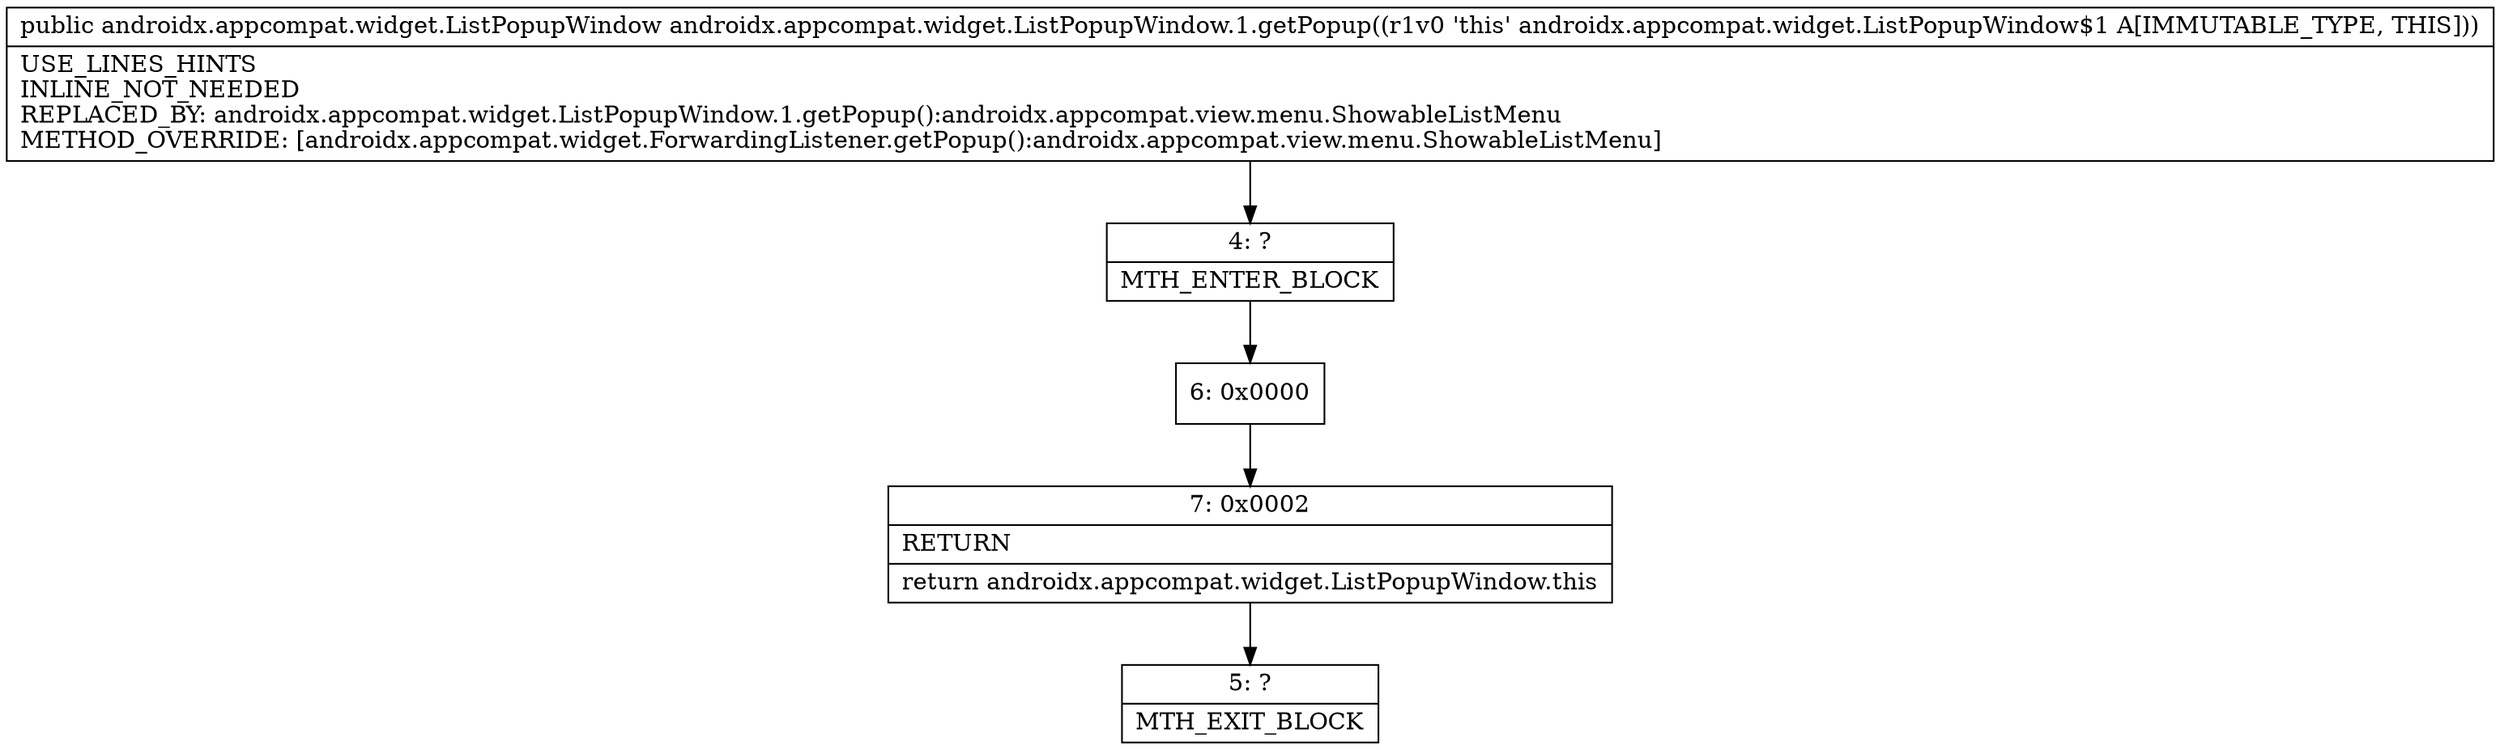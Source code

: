 digraph "CFG forandroidx.appcompat.widget.ListPopupWindow.1.getPopup()Landroidx\/appcompat\/widget\/ListPopupWindow;" {
Node_4 [shape=record,label="{4\:\ ?|MTH_ENTER_BLOCK\l}"];
Node_6 [shape=record,label="{6\:\ 0x0000}"];
Node_7 [shape=record,label="{7\:\ 0x0002|RETURN\l|return androidx.appcompat.widget.ListPopupWindow.this\l}"];
Node_5 [shape=record,label="{5\:\ ?|MTH_EXIT_BLOCK\l}"];
MethodNode[shape=record,label="{public androidx.appcompat.widget.ListPopupWindow androidx.appcompat.widget.ListPopupWindow.1.getPopup((r1v0 'this' androidx.appcompat.widget.ListPopupWindow$1 A[IMMUTABLE_TYPE, THIS]))  | USE_LINES_HINTS\lINLINE_NOT_NEEDED\lREPLACED_BY: androidx.appcompat.widget.ListPopupWindow.1.getPopup():androidx.appcompat.view.menu.ShowableListMenu\lMETHOD_OVERRIDE: [androidx.appcompat.widget.ForwardingListener.getPopup():androidx.appcompat.view.menu.ShowableListMenu]\l}"];
MethodNode -> Node_4;Node_4 -> Node_6;
Node_6 -> Node_7;
Node_7 -> Node_5;
}


